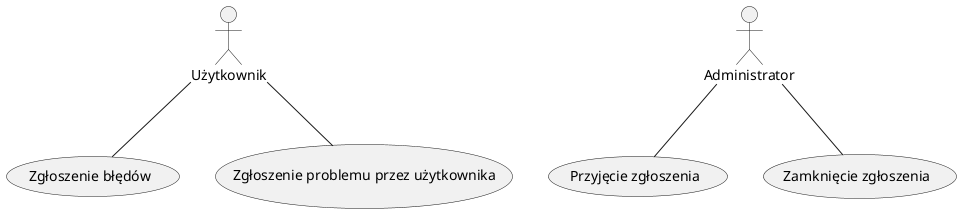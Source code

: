 @startuml
actor Użytkownik
actor Administrator

Użytkownik -- (Zgłoszenie błędów)
Użytkownik -- (Zgłoszenie problemu przez użytkownika)

Administrator -- (Przyjęcie zgłoszenia)
Administrator -- (Zamknięcie zgłoszenia)

@enduml
